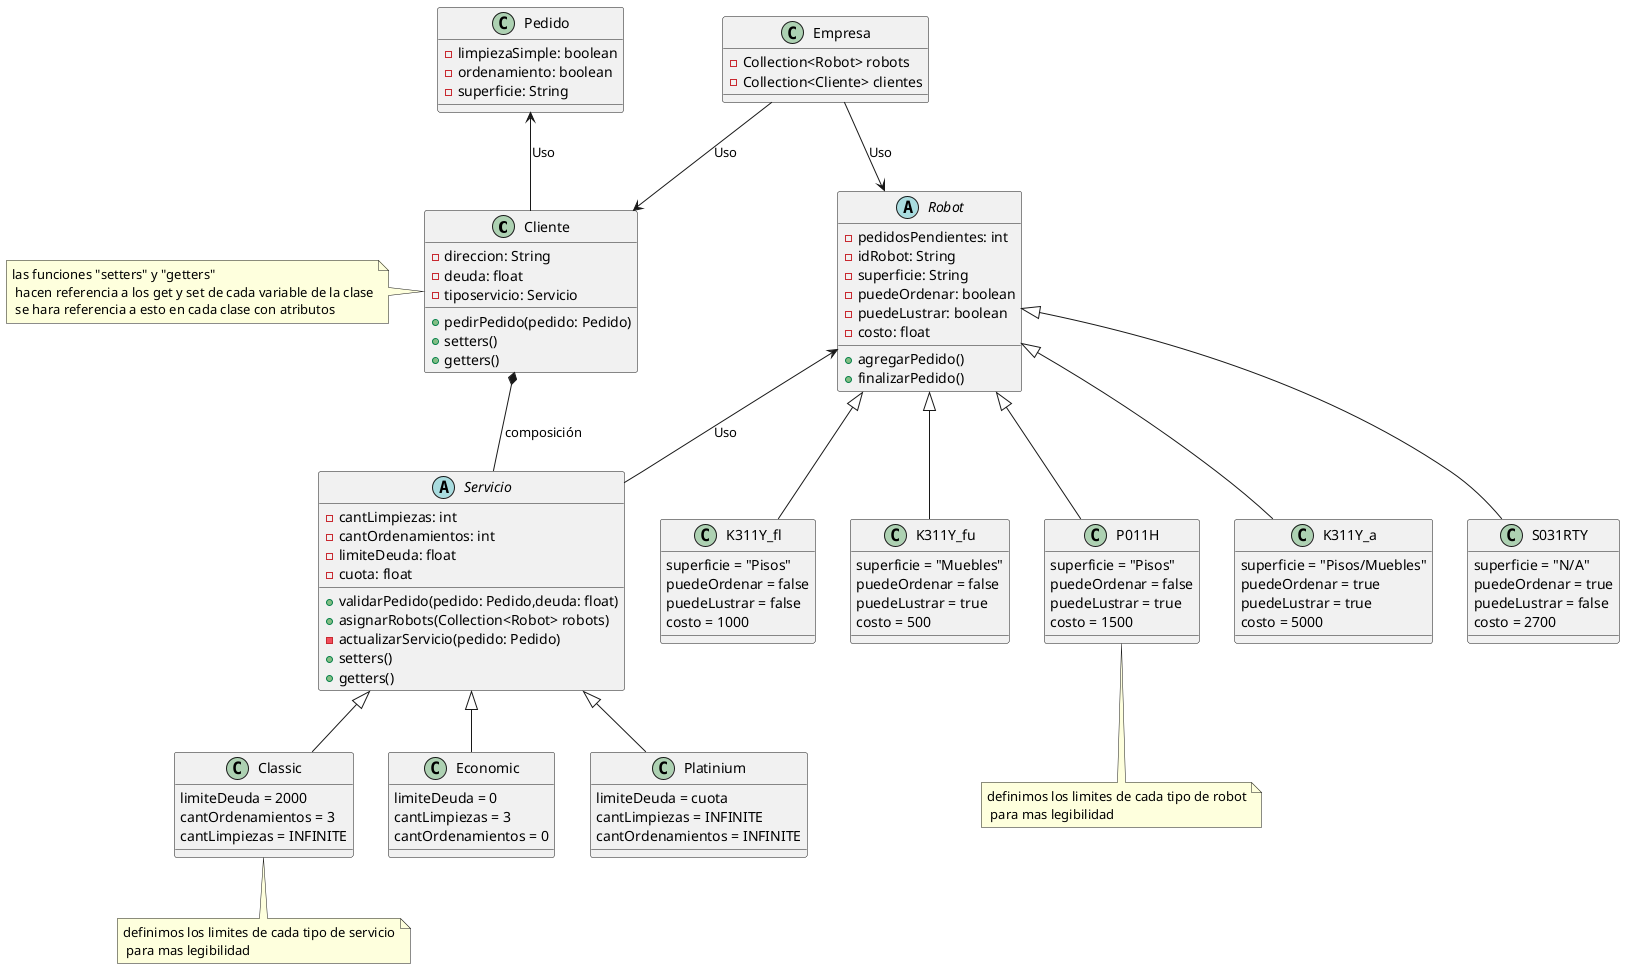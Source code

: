 @startuml
'https://plantuml.com/class-diagram

class Cliente{
-direccion: String
-deuda: float
-tiposervicio: Servicio


+pedirPedido(pedido: Pedido)
+setters()
+getters()
}

class Empresa{
-Collection<Robot> robots
-Collection<Cliente> clientes
}


abstract class Servicio{
- cantLimpiezas: int
- cantOrdenamientos: int
- limiteDeuda: float
 -cuota: float

+validarPedido(pedido: Pedido,deuda: float)
+asignarRobots(Collection<Robot> robots)
-actualizarServicio(pedido: Pedido)
+setters()
+getters()
}

abstract class Robot{
- pedidosPendientes: int
- idRobot: String
- superficie: String
- puedeOrdenar: boolean
- puedeLustrar: boolean
- costo: float

+agregarPedido()
+finalizarPedido()
}

class K311Y_fl{
 superficie = "Pisos"
 puedeOrdenar = false
 puedeLustrar = false
 costo = 1000
}
class K311Y_fu{
superficie = "Muebles"
 puedeOrdenar = false
 puedeLustrar = true
 costo = 500
}
class P011H{
superficie = "Pisos"
 puedeOrdenar = false
 puedeLustrar = true
 costo = 1500
}
class K311Y_a{
 superficie = "Pisos/Muebles"
 puedeOrdenar = true
 puedeLustrar = true
 costo = 5000
}
class S031RTY{
superficie = "N/A"
 puedeOrdenar = true
 puedeLustrar = false
 costo = 2700
}

Robot <|-- K311Y_fl
Robot <|-- K311Y_fu
Robot <|-- P011H
Robot <|-- K311Y_a
Robot <|-- S031RTY

Servicio <|-- Platinium
Servicio <|-- Classic
Servicio <|-- Economic

Robot <-- Servicio : Uso
Pedido <--  Cliente : Uso

Cliente <-up- Empresa  : Uso
Robot <-up-  Empresa : Uso

class Platinium{
limiteDeuda = cuota
cantLimpiezas = INFINITE
cantOrdenamientos = INFINITE
}
class Classic{
limiteDeuda = 2000
cantOrdenamientos = 3
cantLimpiezas = INFINITE
}

class Economic{
limiteDeuda = 0
cantLimpiezas = 3
cantOrdenamientos = 0
}


Cliente *--  Servicio : composición

class Pedido{
- limpiezaSimple: boolean
- ordenamiento: boolean
- superficie: String
}

note bottom of Classic : definimos los limites de cada tipo de servicio\n para mas legibilidad
note bottom of P011H : definimos los limites de cada tipo de robot\n para mas legibilidad
note left of Cliente : las funciones "setters" y "getters" \n hacen referencia a los get y set de cada variable de la clase\n se hara referencia a esto en cada clase con atributos

@enduml